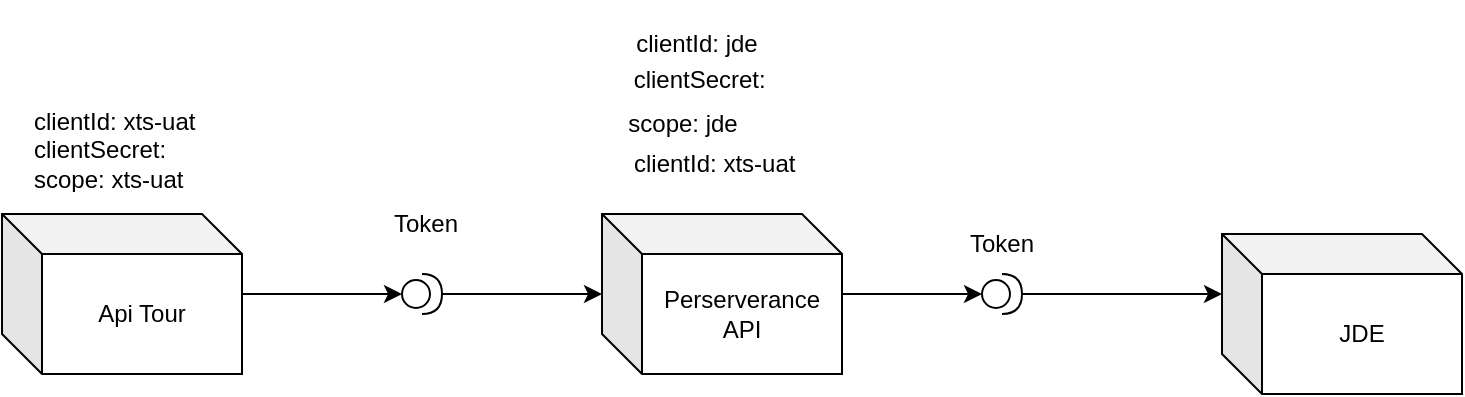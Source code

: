 <mxfile version="23.1.5" type="device">
  <diagram name="Página-1" id="XihwSeTNaDiTf0Fzvj_v">
    <mxGraphModel dx="1114" dy="660" grid="1" gridSize="10" guides="1" tooltips="1" connect="1" arrows="1" fold="1" page="1" pageScale="1" pageWidth="1169" pageHeight="827" math="0" shadow="0">
      <root>
        <mxCell id="0" />
        <mxCell id="1" parent="0" />
        <mxCell id="DLGg528-OhrPO5TVI_aB-5" style="edgeStyle=orthogonalEdgeStyle;rounded=0;orthogonalLoop=1;jettySize=auto;html=1;" edge="1" parent="1" source="DLGg528-OhrPO5TVI_aB-1" target="DLGg528-OhrPO5TVI_aB-4">
          <mxGeometry relative="1" as="geometry">
            <mxPoint x="430" y="240" as="targetPoint" />
          </mxGeometry>
        </mxCell>
        <mxCell id="DLGg528-OhrPO5TVI_aB-1" value="" style="shape=providedRequiredInterface;html=1;verticalLabelPosition=bottom;sketch=0;" vertex="1" parent="1">
          <mxGeometry x="340" y="230" width="20" height="20" as="geometry" />
        </mxCell>
        <mxCell id="DLGg528-OhrPO5TVI_aB-2" value="Api Tour" style="shape=cube;whiteSpace=wrap;html=1;boundedLbl=1;backgroundOutline=1;darkOpacity=0.05;darkOpacity2=0.1;" vertex="1" parent="1">
          <mxGeometry x="140" y="200" width="120" height="80" as="geometry" />
        </mxCell>
        <mxCell id="DLGg528-OhrPO5TVI_aB-3" style="edgeStyle=orthogonalEdgeStyle;rounded=0;orthogonalLoop=1;jettySize=auto;html=1;entryX=0;entryY=0.5;entryDx=0;entryDy=0;entryPerimeter=0;" edge="1" parent="1" source="DLGg528-OhrPO5TVI_aB-2" target="DLGg528-OhrPO5TVI_aB-1">
          <mxGeometry relative="1" as="geometry" />
        </mxCell>
        <mxCell id="DLGg528-OhrPO5TVI_aB-4" value="Perserverance API" style="shape=cube;whiteSpace=wrap;html=1;boundedLbl=1;backgroundOutline=1;darkOpacity=0.05;darkOpacity2=0.1;" vertex="1" parent="1">
          <mxGeometry x="440" y="200" width="120" height="80" as="geometry" />
        </mxCell>
        <mxCell id="DLGg528-OhrPO5TVI_aB-6" value="Token" style="text;strokeColor=none;fillColor=none;align=left;verticalAlign=middle;spacingLeft=4;spacingRight=4;overflow=hidden;points=[[0,0.5],[1,0.5]];portConstraint=eastwest;rotatable=0;whiteSpace=wrap;html=1;" vertex="1" parent="1">
          <mxGeometry x="330" y="190" width="80" height="30" as="geometry" />
        </mxCell>
        <mxCell id="DLGg528-OhrPO5TVI_aB-7" value="clientId: xts-uat" style="text;strokeColor=none;fillColor=none;align=left;verticalAlign=middle;spacingLeft=4;spacingRight=4;overflow=hidden;points=[[0,0.5],[1,0.5]];portConstraint=eastwest;rotatable=0;whiteSpace=wrap;html=1;" vertex="1" parent="1">
          <mxGeometry x="450" y="160" width="110" height="30" as="geometry" />
        </mxCell>
        <mxCell id="DLGg528-OhrPO5TVI_aB-8" value="&lt;br&gt;clientId: xts-uat&lt;br&gt;clientSecret:&lt;br&gt;scope: xts-uat&amp;nbsp;&lt;div&gt;&lt;br&gt;&lt;/div&gt;" style="text;strokeColor=none;fillColor=none;align=left;verticalAlign=middle;spacingLeft=4;spacingRight=4;overflow=hidden;points=[[0,0.5],[1,0.5]];portConstraint=eastwest;rotatable=0;whiteSpace=wrap;html=1;" vertex="1" parent="1">
          <mxGeometry x="150" y="130" width="150" height="60" as="geometry" />
        </mxCell>
        <mxCell id="DLGg528-OhrPO5TVI_aB-10" value="JDE" style="shape=cube;whiteSpace=wrap;html=1;boundedLbl=1;backgroundOutline=1;darkOpacity=0.05;darkOpacity2=0.1;" vertex="1" parent="1">
          <mxGeometry x="750" y="210" width="120" height="80" as="geometry" />
        </mxCell>
        <mxCell id="DLGg528-OhrPO5TVI_aB-11" value="" style="shape=providedRequiredInterface;html=1;verticalLabelPosition=bottom;sketch=0;" vertex="1" parent="1">
          <mxGeometry x="630" y="230" width="20" height="20" as="geometry" />
        </mxCell>
        <mxCell id="DLGg528-OhrPO5TVI_aB-12" style="edgeStyle=orthogonalEdgeStyle;rounded=0;orthogonalLoop=1;jettySize=auto;html=1;entryX=0;entryY=0.5;entryDx=0;entryDy=0;entryPerimeter=0;" edge="1" parent="1" source="DLGg528-OhrPO5TVI_aB-4" target="DLGg528-OhrPO5TVI_aB-11">
          <mxGeometry relative="1" as="geometry" />
        </mxCell>
        <mxCell id="DLGg528-OhrPO5TVI_aB-13" style="edgeStyle=orthogonalEdgeStyle;rounded=0;orthogonalLoop=1;jettySize=auto;html=1;entryX=0;entryY=0;entryDx=0;entryDy=30;entryPerimeter=0;" edge="1" parent="1" source="DLGg528-OhrPO5TVI_aB-11" target="DLGg528-OhrPO5TVI_aB-10">
          <mxGeometry relative="1" as="geometry" />
        </mxCell>
        <mxCell id="DLGg528-OhrPO5TVI_aB-15" value="Token" style="text;html=1;align=center;verticalAlign=middle;whiteSpace=wrap;rounded=0;" vertex="1" parent="1">
          <mxGeometry x="610" y="200" width="60" height="30" as="geometry" />
        </mxCell>
        <mxCell id="DLGg528-OhrPO5TVI_aB-16" value="&lt;br&gt;clientId: jde&lt;div&gt;&lt;br/&gt;&lt;/div&gt;" style="text;html=1;align=center;verticalAlign=middle;whiteSpace=wrap;rounded=0;" vertex="1" parent="1">
          <mxGeometry x="440" y="100" width="95" height="30" as="geometry" />
        </mxCell>
        <mxCell id="DLGg528-OhrPO5TVI_aB-17" value="clientSecret:&amp;nbsp;" style="text;html=1;align=center;verticalAlign=middle;resizable=0;points=[];autosize=1;strokeColor=none;fillColor=none;" vertex="1" parent="1">
          <mxGeometry x="445" y="118" width="90" height="30" as="geometry" />
        </mxCell>
        <mxCell id="DLGg528-OhrPO5TVI_aB-18" value="scope: jde" style="text;html=1;align=center;verticalAlign=middle;resizable=0;points=[];autosize=1;strokeColor=none;fillColor=none;" vertex="1" parent="1">
          <mxGeometry x="440" y="140" width="80" height="30" as="geometry" />
        </mxCell>
      </root>
    </mxGraphModel>
  </diagram>
</mxfile>
